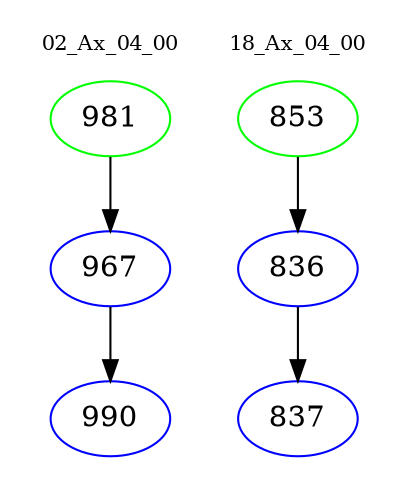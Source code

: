 digraph{
subgraph cluster_0 {
color = white
label = "02_Ax_04_00";
fontsize=10;
T0_981 [label="981", color="green"]
T0_981 -> T0_967 [color="black"]
T0_967 [label="967", color="blue"]
T0_967 -> T0_990 [color="black"]
T0_990 [label="990", color="blue"]
}
subgraph cluster_1 {
color = white
label = "18_Ax_04_00";
fontsize=10;
T1_853 [label="853", color="green"]
T1_853 -> T1_836 [color="black"]
T1_836 [label="836", color="blue"]
T1_836 -> T1_837 [color="black"]
T1_837 [label="837", color="blue"]
}
}
